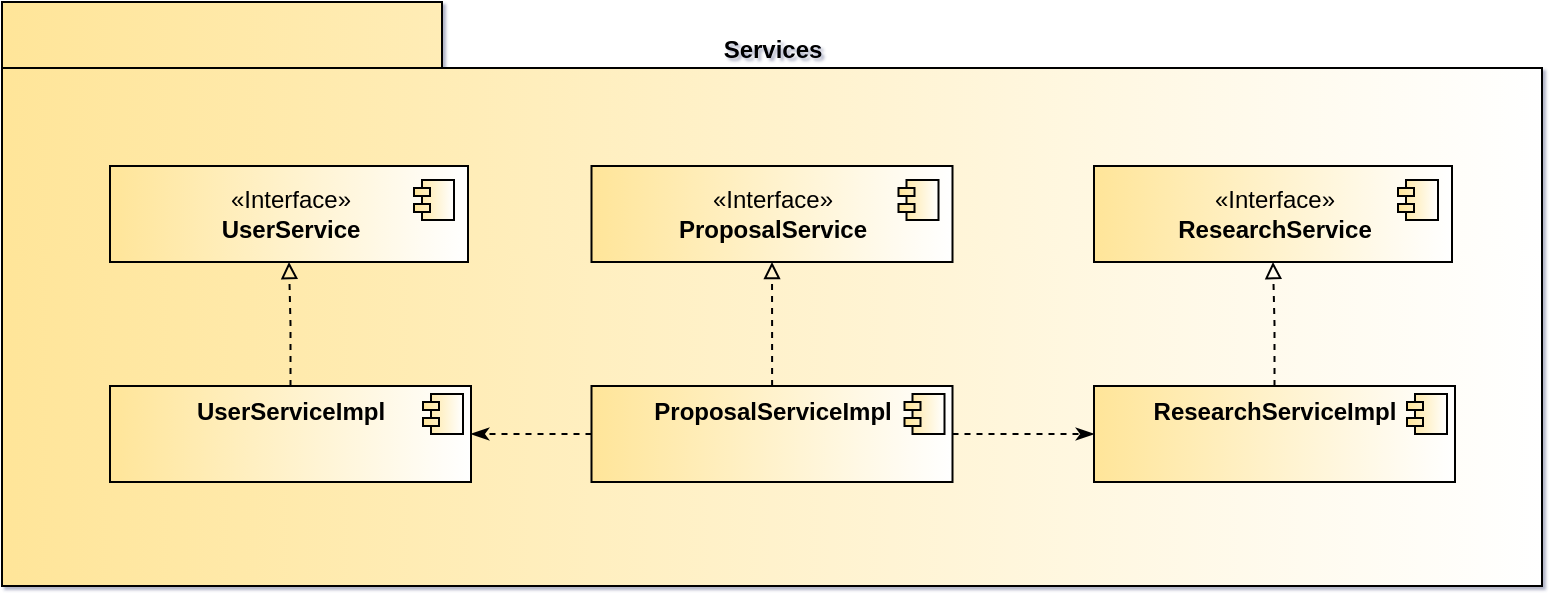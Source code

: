 <mxfile version="20.7.4" type="device"><diagram name="Page-1" id="5f0bae14-7c28-e335-631c-24af17079c00"><mxGraphModel dx="1036" dy="654" grid="0" gridSize="10" guides="1" tooltips="1" connect="1" arrows="1" fold="1" page="1" pageScale="1" pageWidth="1100" pageHeight="850" math="0" shadow="1"><root><mxCell id="0"/><mxCell id="1" parent="0"/><mxCell id="SS52hJhoOEnqDwGj5GL--3" value="Services" style="shape=folder;fontStyle=1;spacingTop=10;tabWidth=220;tabHeight=33;tabPosition=left;html=1;gradientColor=#FFE599;gradientDirection=west;labelPosition=center;verticalLabelPosition=middle;align=center;verticalAlign=top;horizontal=1;" vertex="1" parent="1"><mxGeometry x="76" y="293" width="770" height="292" as="geometry"/></mxCell><mxCell id="SS52hJhoOEnqDwGj5GL--14" value="«Interface»&lt;br&gt;&lt;b&gt;UserService&lt;/b&gt;" style="html=1;dropTarget=0;gradientColor=#FFE599;gradientDirection=west;" vertex="1" parent="1"><mxGeometry x="130" y="375" width="179" height="48" as="geometry"/></mxCell><mxCell id="SS52hJhoOEnqDwGj5GL--15" value="" style="shape=module;jettyWidth=8;jettyHeight=4;gradientColor=#FFE599;gradientDirection=west;" vertex="1" parent="SS52hJhoOEnqDwGj5GL--14"><mxGeometry x="1" width="20" height="20" relative="1" as="geometry"><mxPoint x="-27" y="7" as="offset"/></mxGeometry></mxCell><mxCell id="SS52hJhoOEnqDwGj5GL--18" value="«Interface»&lt;br&gt;&lt;b&gt;ProposalService&lt;/b&gt;" style="html=1;dropTarget=0;gradientColor=#FFE599;gradientDirection=west;" vertex="1" parent="1"><mxGeometry x="370.75" y="375" width="180.5" height="48" as="geometry"/></mxCell><mxCell id="SS52hJhoOEnqDwGj5GL--19" value="" style="shape=module;jettyWidth=8;jettyHeight=4;gradientColor=#FFE599;gradientDirection=west;" vertex="1" parent="SS52hJhoOEnqDwGj5GL--18"><mxGeometry x="1" width="20" height="20" relative="1" as="geometry"><mxPoint x="-27" y="7" as="offset"/></mxGeometry></mxCell><mxCell id="SS52hJhoOEnqDwGj5GL--20" value="«Interface»&lt;br&gt;&lt;b&gt;ResearchService&lt;/b&gt;" style="html=1;dropTarget=0;gradientColor=#FFE599;gradientDirection=west;" vertex="1" parent="1"><mxGeometry x="622" y="375" width="179" height="48" as="geometry"/></mxCell><mxCell id="SS52hJhoOEnqDwGj5GL--21" value="" style="shape=module;jettyWidth=8;jettyHeight=4;gradientColor=#FFE599;gradientDirection=west;" vertex="1" parent="SS52hJhoOEnqDwGj5GL--20"><mxGeometry x="1" width="20" height="20" relative="1" as="geometry"><mxPoint x="-27" y="7" as="offset"/></mxGeometry></mxCell><mxCell id="SS52hJhoOEnqDwGj5GL--30" style="edgeStyle=orthogonalEdgeStyle;rounded=0;orthogonalLoop=1;jettySize=auto;html=1;dashed=1;gradientColor=#FFE599;endArrow=block;endFill=0;" edge="1" parent="1" source="SS52hJhoOEnqDwGj5GL--22" target="SS52hJhoOEnqDwGj5GL--14"><mxGeometry relative="1" as="geometry"/></mxCell><mxCell id="SS52hJhoOEnqDwGj5GL--22" value="&lt;p style=&quot;margin: 6px 0px 0px;&quot;&gt;&lt;b&gt;UserServiceImpl&lt;/b&gt;&lt;/p&gt;" style="align=center;overflow=fill;html=1;dropTarget=0;gradientColor=#FFE599;gradientDirection=west;textDirection=ltr;verticalAlign=middle;" vertex="1" parent="1"><mxGeometry x="130" y="485" width="180.5" height="48" as="geometry"/></mxCell><mxCell id="SS52hJhoOEnqDwGj5GL--23" value="" style="shape=component;jettyWidth=8;jettyHeight=4;gradientColor=#FFE599;gradientDirection=west;" vertex="1" parent="SS52hJhoOEnqDwGj5GL--22"><mxGeometry x="1" width="20" height="20" relative="1" as="geometry"><mxPoint x="-24" y="4" as="offset"/></mxGeometry></mxCell><mxCell id="SS52hJhoOEnqDwGj5GL--31" style="edgeStyle=orthogonalEdgeStyle;rounded=0;orthogonalLoop=1;jettySize=auto;html=1;entryX=0.5;entryY=1;entryDx=0;entryDy=0;dashed=1;endArrow=block;endFill=0;gradientColor=#FFE599;" edge="1" parent="1" source="SS52hJhoOEnqDwGj5GL--24" target="SS52hJhoOEnqDwGj5GL--18"><mxGeometry relative="1" as="geometry"/></mxCell><mxCell id="SS52hJhoOEnqDwGj5GL--34" style="edgeStyle=orthogonalEdgeStyle;rounded=0;orthogonalLoop=1;jettySize=auto;html=1;dashed=1;endArrow=classicThin;endFill=1;gradientColor=#FFE599;" edge="1" parent="1" source="SS52hJhoOEnqDwGj5GL--24" target="SS52hJhoOEnqDwGj5GL--22"><mxGeometry relative="1" as="geometry"/></mxCell><mxCell id="SS52hJhoOEnqDwGj5GL--35" style="edgeStyle=orthogonalEdgeStyle;rounded=0;orthogonalLoop=1;jettySize=auto;html=1;dashed=1;endArrow=classicThin;endFill=1;gradientColor=#FFE599;" edge="1" parent="1" source="SS52hJhoOEnqDwGj5GL--24" target="SS52hJhoOEnqDwGj5GL--26"><mxGeometry relative="1" as="geometry"/></mxCell><mxCell id="SS52hJhoOEnqDwGj5GL--24" value="&lt;p style=&quot;margin: 6px 0px 0px;&quot;&gt;&lt;b&gt;ProposalServiceImpl&lt;/b&gt;&lt;/p&gt;" style="align=center;overflow=fill;html=1;dropTarget=0;gradientColor=#FFE599;gradientDirection=west;textDirection=ltr;verticalAlign=middle;" vertex="1" parent="1"><mxGeometry x="370.75" y="485" width="180.5" height="48" as="geometry"/></mxCell><mxCell id="SS52hJhoOEnqDwGj5GL--25" value="" style="shape=component;jettyWidth=8;jettyHeight=4;gradientColor=#FFE599;gradientDirection=west;" vertex="1" parent="SS52hJhoOEnqDwGj5GL--24"><mxGeometry x="1" width="20" height="20" relative="1" as="geometry"><mxPoint x="-24" y="4" as="offset"/></mxGeometry></mxCell><mxCell id="SS52hJhoOEnqDwGj5GL--32" style="edgeStyle=orthogonalEdgeStyle;rounded=0;orthogonalLoop=1;jettySize=auto;html=1;dashed=1;endArrow=block;endFill=0;gradientColor=#FFE599;" edge="1" parent="1" source="SS52hJhoOEnqDwGj5GL--26" target="SS52hJhoOEnqDwGj5GL--20"><mxGeometry relative="1" as="geometry"/></mxCell><mxCell id="SS52hJhoOEnqDwGj5GL--26" value="&lt;p style=&quot;margin: 6px 0px 0px;&quot;&gt;&lt;b&gt;ResearchServiceImpl&lt;/b&gt;&lt;/p&gt;" style="align=center;overflow=fill;html=1;dropTarget=0;gradientColor=#FFE599;gradientDirection=west;textDirection=ltr;verticalAlign=middle;" vertex="1" parent="1"><mxGeometry x="622" y="485" width="180.5" height="48" as="geometry"/></mxCell><mxCell id="SS52hJhoOEnqDwGj5GL--27" value="" style="shape=component;jettyWidth=8;jettyHeight=4;gradientColor=#FFE599;gradientDirection=west;" vertex="1" parent="SS52hJhoOEnqDwGj5GL--26"><mxGeometry x="1" width="20" height="20" relative="1" as="geometry"><mxPoint x="-24" y="4" as="offset"/></mxGeometry></mxCell></root></mxGraphModel></diagram></mxfile>